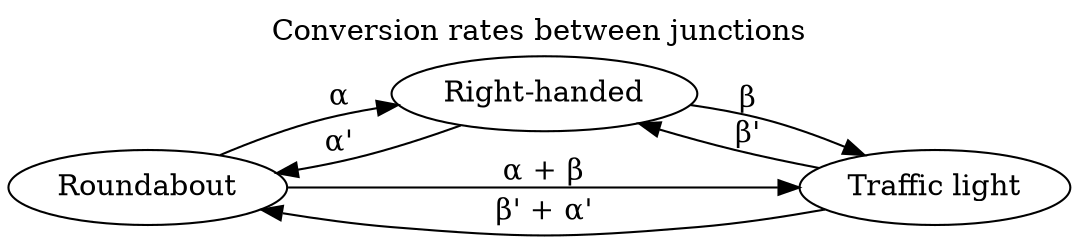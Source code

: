 digraph "round-table" { 
    // Label properies 
    label = "Conversion rates between junctions"
    labelloc = "top"
    
    // Make graph vertical 
    rankdir = "LR"

    // Defining nodes
    roundabout [label="Roundabout"]
    trafficLight [label="Right-handed"]
    rightHand [label="Traffic light"]      

    // Defining connections
    // a' a
    roundabout -> trafficLight [ label="α"] 
    trafficLight -> roundabout [ label="α\'"]

    // b' b
    rightHand -> trafficLight [label="β\'"]
    trafficLight -> rightHand [label="β"]

    // c c'
    roundabout -> rightHand [label="α + β"]
    rightHand -> roundabout [label="β\' + α\'"]
}